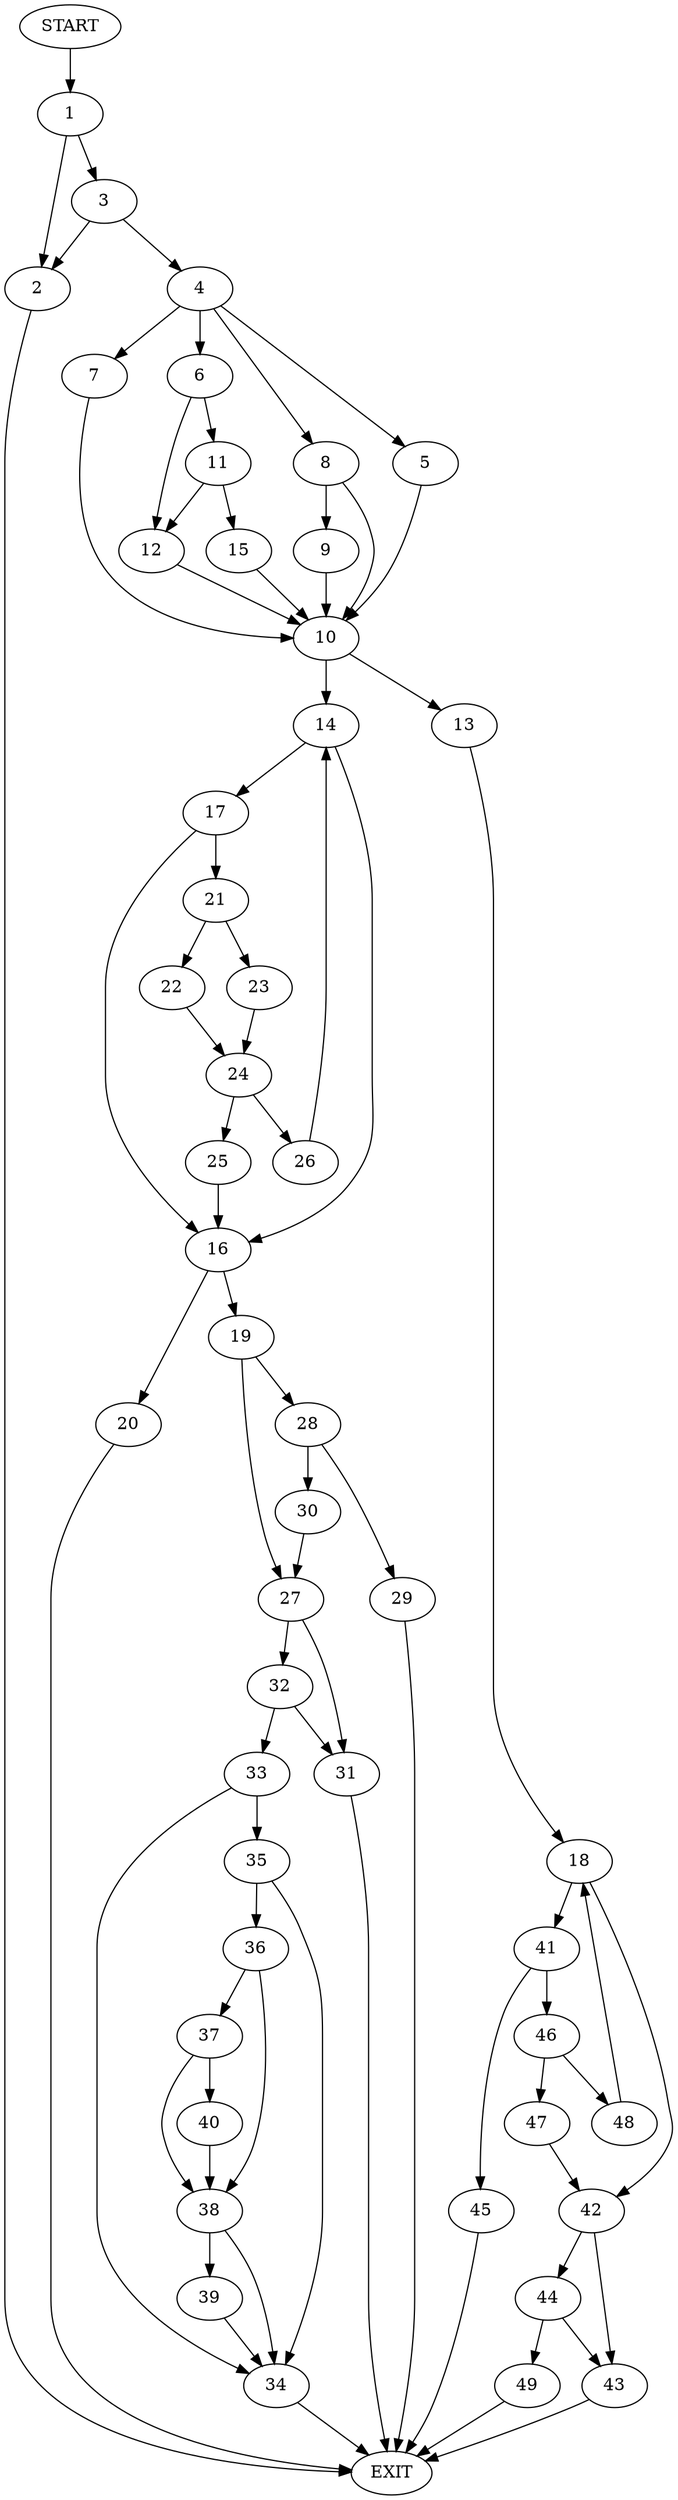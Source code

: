digraph {
0 [label="START"]
50 [label="EXIT"]
0 -> 1
1 -> 2
1 -> 3
3 -> 4
3 -> 2
2 -> 50
4 -> 5
4 -> 6
4 -> 7
4 -> 8
8 -> 9
8 -> 10
5 -> 10
7 -> 10
6 -> 11
6 -> 12
10 -> 13
10 -> 14
11 -> 15
11 -> 12
12 -> 10
15 -> 10
9 -> 10
14 -> 16
14 -> 17
13 -> 18
16 -> 19
16 -> 20
17 -> 16
17 -> 21
21 -> 22
21 -> 23
22 -> 24
23 -> 24
24 -> 25
24 -> 26
26 -> 14
25 -> 16
20 -> 50
19 -> 27
19 -> 28
28 -> 29
28 -> 30
27 -> 31
27 -> 32
29 -> 50
30 -> 27
31 -> 50
32 -> 31
32 -> 33
33 -> 34
33 -> 35
34 -> 50
35 -> 34
35 -> 36
36 -> 37
36 -> 38
38 -> 34
38 -> 39
37 -> 40
37 -> 38
40 -> 38
39 -> 34
18 -> 41
18 -> 42
42 -> 43
42 -> 44
41 -> 45
41 -> 46
46 -> 47
46 -> 48
45 -> 50
48 -> 18
47 -> 42
44 -> 43
44 -> 49
43 -> 50
49 -> 50
}
